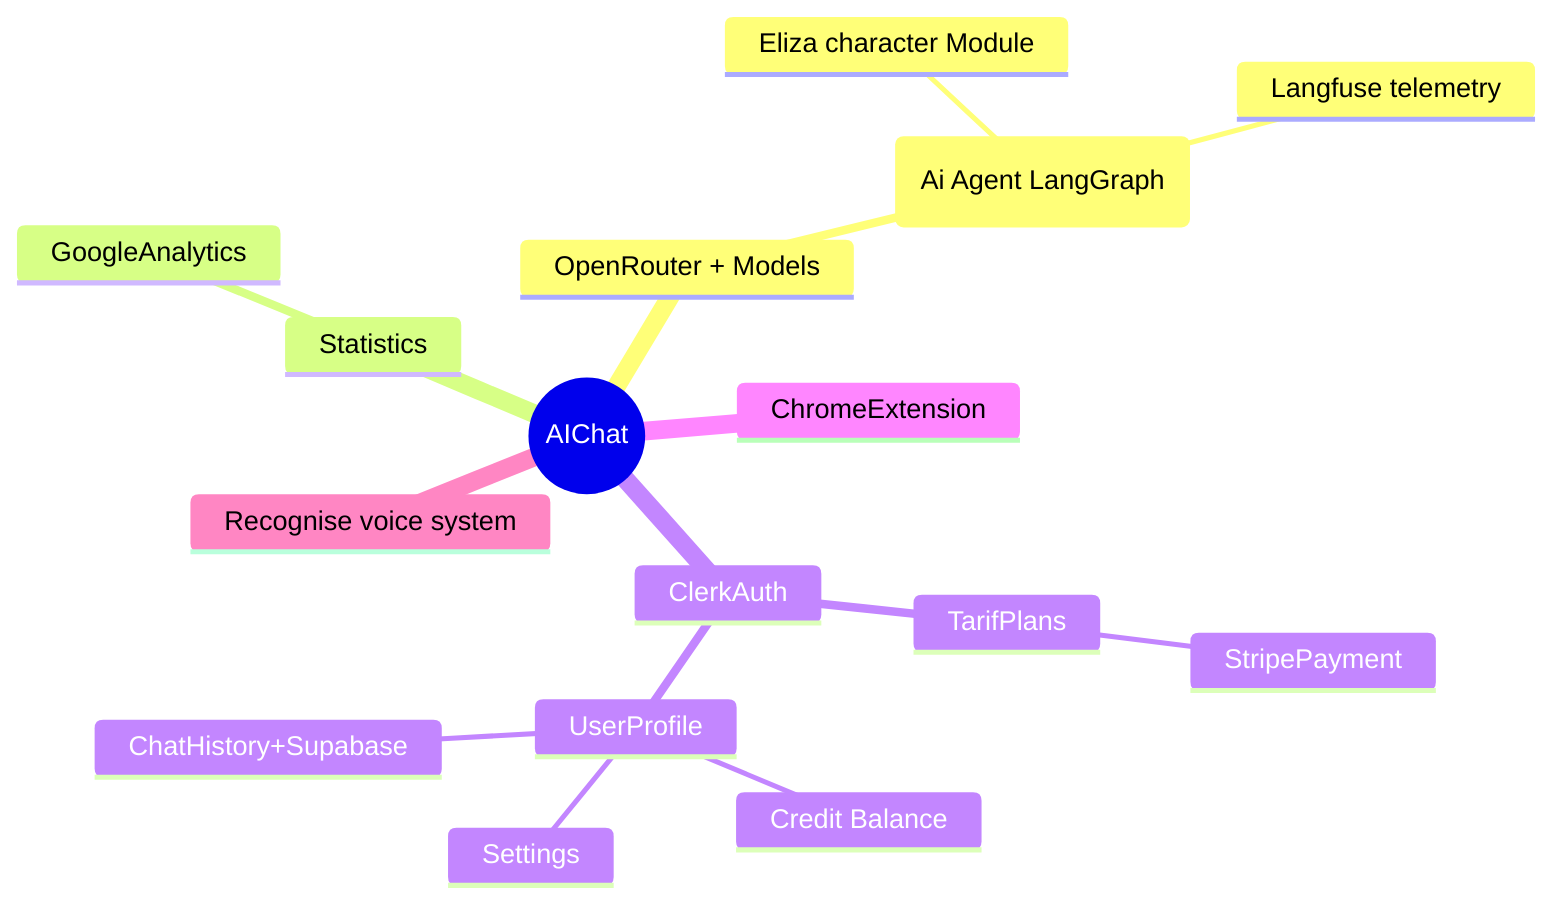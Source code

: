 ---
config:
  theme: mc
---
mindmap
((AIChat))
  OpenRouter + Models
    (Ai Agent LangGraph)
      Eliza character Module
      Langfuse telemetry
  Statistics
    GoogleAnalytics
  ClerkAuth
    TarifPlans
      StripePayment
    UserProfile
      Credit Balance
      Settings
      ChatHistory+Supabase
  ChromeExtension
  Recognise voice system